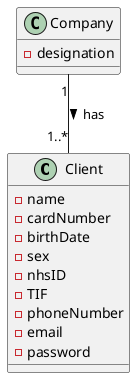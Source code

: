 @startuml
class Client {
-name
-cardNumber
-birthDate
-sex
-nhsID
-TIF
-phoneNumber
-email
-password
}

class Company {
-designation
}

Company "1"--"1..*" Client : has >
@enduml